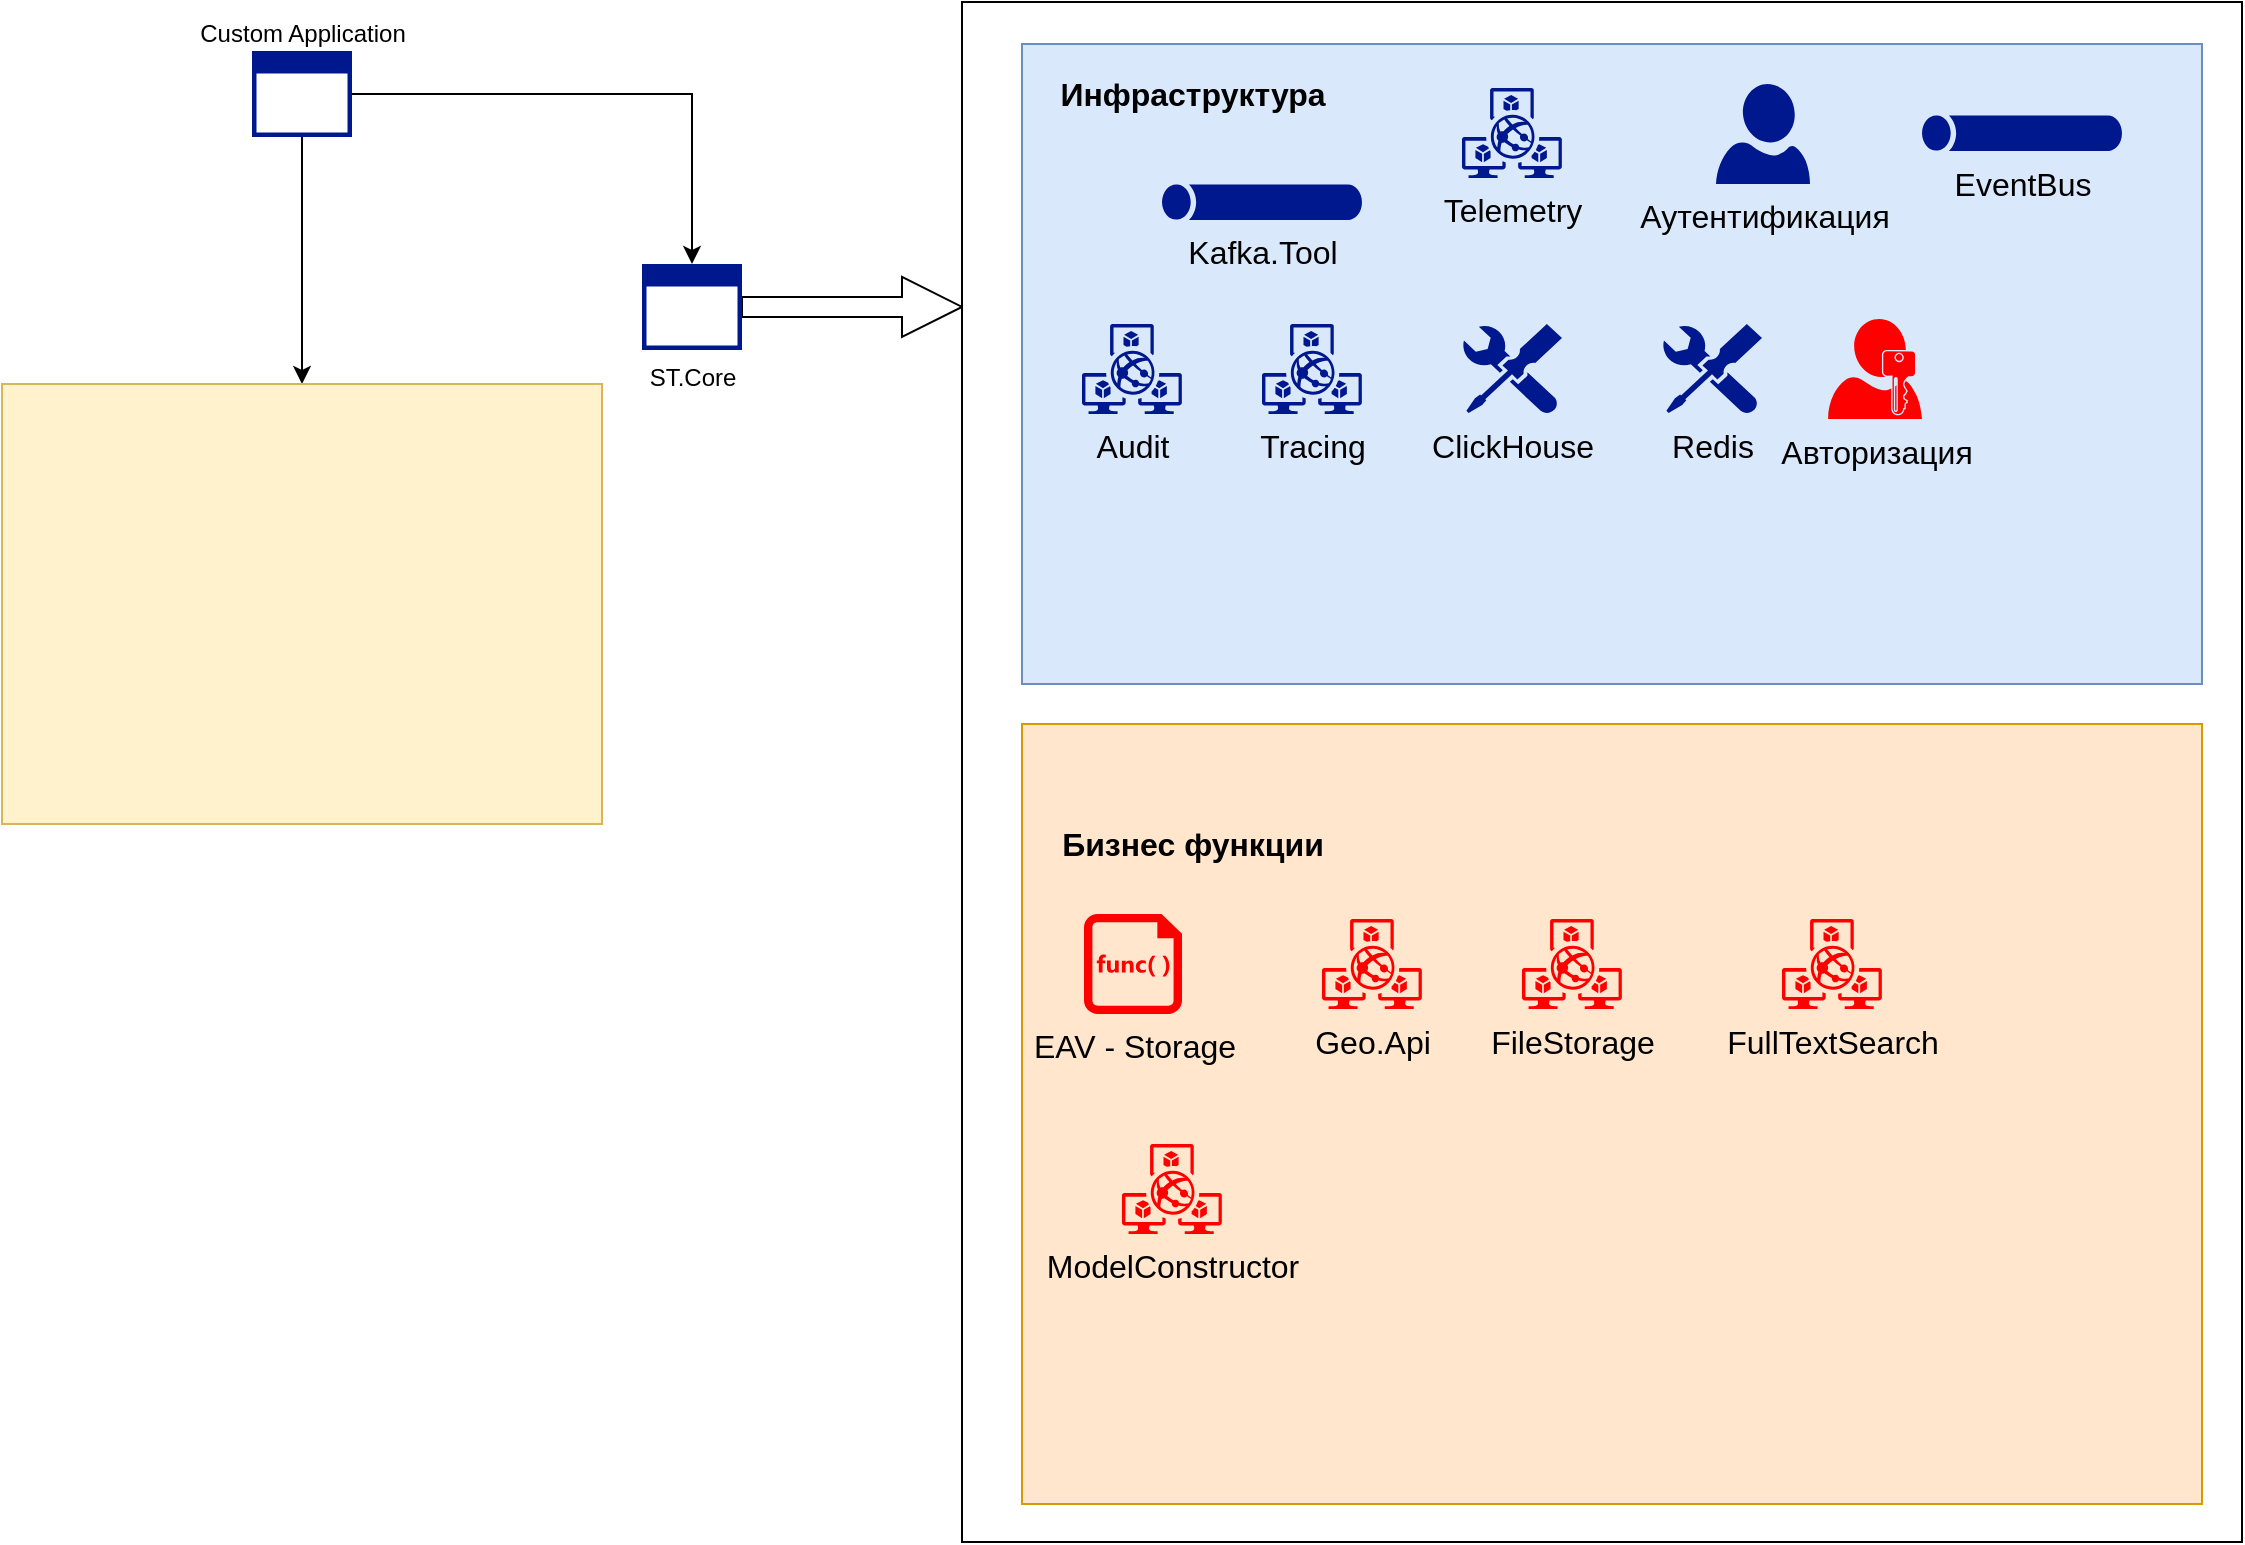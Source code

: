 <mxfile version="20.4.2" type="github">
  <diagram id="yJOoUweLw-0V0w7XS8lo" name="Страница 1">
    <mxGraphModel dx="1242" dy="801" grid="1" gridSize="10" guides="1" tooltips="1" connect="1" arrows="1" fold="1" page="1" pageScale="1" pageWidth="1169" pageHeight="827" math="0" shadow="0">
      <root>
        <mxCell id="0" />
        <mxCell id="1" parent="0" />
        <mxCell id="OESwW7p5iRFMz8p0lTYQ-4" style="edgeStyle=orthogonalEdgeStyle;rounded=0;orthogonalLoop=1;jettySize=auto;html=1;" edge="1" parent="1" source="OESwW7p5iRFMz8p0lTYQ-1" target="OESwW7p5iRFMz8p0lTYQ-2">
          <mxGeometry relative="1" as="geometry" />
        </mxCell>
        <mxCell id="OESwW7p5iRFMz8p0lTYQ-25" style="edgeStyle=orthogonalEdgeStyle;rounded=0;orthogonalLoop=1;jettySize=auto;html=1;fontSize=16;" edge="1" parent="1" source="OESwW7p5iRFMz8p0lTYQ-1" target="OESwW7p5iRFMz8p0lTYQ-24">
          <mxGeometry relative="1" as="geometry" />
        </mxCell>
        <mxCell id="OESwW7p5iRFMz8p0lTYQ-1" value="Custom Application" style="sketch=0;aspect=fixed;pointerEvents=1;shadow=0;dashed=0;html=1;strokeColor=none;labelPosition=center;verticalLabelPosition=top;verticalAlign=bottom;align=center;fillColor=#00188D;shape=mxgraph.mscae.enterprise.application_blank" vertex="1" parent="1">
          <mxGeometry x="145" y="53.5" width="50" height="43" as="geometry" />
        </mxCell>
        <mxCell id="OESwW7p5iRFMz8p0lTYQ-6" style="edgeStyle=orthogonalEdgeStyle;rounded=0;orthogonalLoop=1;jettySize=auto;html=1;entryX=0;entryY=0.198;entryDx=0;entryDy=0;entryPerimeter=0;shape=arrow;" edge="1" parent="1" source="OESwW7p5iRFMz8p0lTYQ-2" target="OESwW7p5iRFMz8p0lTYQ-3">
          <mxGeometry relative="1" as="geometry" />
        </mxCell>
        <mxCell id="OESwW7p5iRFMz8p0lTYQ-2" value="ST.Core" style="sketch=0;aspect=fixed;pointerEvents=1;shadow=0;dashed=0;html=1;strokeColor=none;labelPosition=center;verticalLabelPosition=bottom;verticalAlign=top;align=center;fillColor=#00188D;shape=mxgraph.mscae.enterprise.application_blank" vertex="1" parent="1">
          <mxGeometry x="340" y="160" width="50" height="43" as="geometry" />
        </mxCell>
        <mxCell id="OESwW7p5iRFMz8p0lTYQ-3" value="" style="rounded=0;whiteSpace=wrap;html=1;" vertex="1" parent="1">
          <mxGeometry x="500" y="29" width="640" height="770" as="geometry" />
        </mxCell>
        <mxCell id="OESwW7p5iRFMz8p0lTYQ-7" value="" style="rounded=0;whiteSpace=wrap;html=1;fillColor=#dae8fc;strokeColor=#6c8ebf;" vertex="1" parent="1">
          <mxGeometry x="530" y="50" width="590" height="320" as="geometry" />
        </mxCell>
        <mxCell id="OESwW7p5iRFMz8p0lTYQ-8" value="" style="rounded=0;whiteSpace=wrap;html=1;fillColor=#ffe6cc;strokeColor=#d79b00;" vertex="1" parent="1">
          <mxGeometry x="530" y="390" width="590" height="390" as="geometry" />
        </mxCell>
        <mxCell id="OESwW7p5iRFMz8p0lTYQ-9" value="Инфраструктура" style="text;strokeColor=none;fillColor=none;html=1;fontSize=16;fontStyle=1;verticalAlign=middle;align=center;" vertex="1" parent="1">
          <mxGeometry x="540" y="60" width="150" height="30" as="geometry" />
        </mxCell>
        <mxCell id="OESwW7p5iRFMz8p0lTYQ-10" value="Бизнес функции" style="text;strokeColor=none;fillColor=none;html=1;fontSize=16;fontStyle=1;verticalAlign=middle;align=center;" vertex="1" parent="1">
          <mxGeometry x="540" y="440" width="150" height="20" as="geometry" />
        </mxCell>
        <mxCell id="OESwW7p5iRFMz8p0lTYQ-11" value="Kafka.Tool" style="sketch=0;aspect=fixed;pointerEvents=1;shadow=0;dashed=0;html=1;strokeColor=none;labelPosition=center;verticalLabelPosition=bottom;verticalAlign=top;align=center;fillColor=#00188D;shape=mxgraph.mscae.general.tunnel;fontSize=16;" vertex="1" parent="1">
          <mxGeometry x="600" y="120" width="100" height="18" as="geometry" />
        </mxCell>
        <mxCell id="OESwW7p5iRFMz8p0lTYQ-12" value="Telemetry" style="sketch=0;aspect=fixed;pointerEvents=1;shadow=0;dashed=0;html=1;strokeColor=none;labelPosition=center;verticalLabelPosition=bottom;verticalAlign=top;align=center;fillColor=#00188D;shape=mxgraph.mscae.enterprise.pack;fontSize=16;" vertex="1" parent="1">
          <mxGeometry x="750" y="72" width="50" height="45" as="geometry" />
        </mxCell>
        <mxCell id="OESwW7p5iRFMz8p0lTYQ-14" value="Audit" style="sketch=0;aspect=fixed;pointerEvents=1;shadow=0;dashed=0;html=1;strokeColor=none;labelPosition=center;verticalLabelPosition=bottom;verticalAlign=top;align=center;fillColor=#00188D;shape=mxgraph.mscae.enterprise.pack;fontSize=16;" vertex="1" parent="1">
          <mxGeometry x="560" y="190" width="50" height="45" as="geometry" />
        </mxCell>
        <mxCell id="OESwW7p5iRFMz8p0lTYQ-15" value="EAV - Storage" style="sketch=0;aspect=fixed;pointerEvents=1;shadow=0;dashed=0;html=1;strokeColor=none;labelPosition=center;verticalLabelPosition=bottom;verticalAlign=top;align=center;fillColor=#FF0000;shape=mxgraph.mscae.enterprise.code_file;fontSize=16;" vertex="1" parent="1">
          <mxGeometry x="561" y="485" width="49" height="50" as="geometry" />
        </mxCell>
        <mxCell id="OESwW7p5iRFMz8p0lTYQ-16" value="Geo.Api" style="sketch=0;aspect=fixed;pointerEvents=1;shadow=0;dashed=0;html=1;strokeColor=none;labelPosition=center;verticalLabelPosition=bottom;verticalAlign=top;align=center;fillColor=#FF0000;shape=mxgraph.mscae.enterprise.pack;fontSize=16;" vertex="1" parent="1">
          <mxGeometry x="680" y="487.5" width="50" height="45" as="geometry" />
        </mxCell>
        <mxCell id="OESwW7p5iRFMz8p0lTYQ-17" value="Tracing" style="sketch=0;aspect=fixed;pointerEvents=1;shadow=0;dashed=0;html=1;strokeColor=none;labelPosition=center;verticalLabelPosition=bottom;verticalAlign=top;align=center;fillColor=#00188D;shape=mxgraph.mscae.enterprise.pack;fontSize=16;" vertex="1" parent="1">
          <mxGeometry x="650" y="190" width="50" height="45" as="geometry" />
        </mxCell>
        <mxCell id="OESwW7p5iRFMz8p0lTYQ-20" value="FileStorage" style="sketch=0;aspect=fixed;pointerEvents=1;shadow=0;dashed=0;html=1;strokeColor=none;labelPosition=center;verticalLabelPosition=bottom;verticalAlign=top;align=center;fillColor=#FF0000;shape=mxgraph.mscae.enterprise.pack;fontSize=16;" vertex="1" parent="1">
          <mxGeometry x="780" y="487.5" width="50" height="45" as="geometry" />
        </mxCell>
        <mxCell id="OESwW7p5iRFMz8p0lTYQ-21" value="ModelConstructor" style="sketch=0;aspect=fixed;pointerEvents=1;shadow=0;dashed=0;html=1;strokeColor=none;labelPosition=center;verticalLabelPosition=bottom;verticalAlign=top;align=center;fillColor=#FF0000;shape=mxgraph.mscae.enterprise.pack;fontSize=16;" vertex="1" parent="1">
          <mxGeometry x="580" y="600" width="50" height="45" as="geometry" />
        </mxCell>
        <mxCell id="OESwW7p5iRFMz8p0lTYQ-24" value="" style="rounded=0;whiteSpace=wrap;html=1;fontSize=16;fillColor=#fff2cc;strokeColor=#d6b656;" vertex="1" parent="1">
          <mxGeometry x="20" y="220" width="300" height="220" as="geometry" />
        </mxCell>
        <mxCell id="OESwW7p5iRFMz8p0lTYQ-27" value="EventBus" style="sketch=0;aspect=fixed;pointerEvents=1;shadow=0;dashed=0;html=1;strokeColor=none;labelPosition=center;verticalLabelPosition=bottom;verticalAlign=top;align=center;fillColor=#00188D;shape=mxgraph.mscae.general.tunnel;fontSize=16;" vertex="1" parent="1">
          <mxGeometry x="980" y="85.5" width="100" height="18" as="geometry" />
        </mxCell>
        <mxCell id="OESwW7p5iRFMz8p0lTYQ-28" value="FullTextSearch" style="sketch=0;aspect=fixed;pointerEvents=1;shadow=0;dashed=0;html=1;strokeColor=none;labelPosition=center;verticalLabelPosition=bottom;verticalAlign=top;align=center;fillColor=#FF0000;shape=mxgraph.mscae.enterprise.pack;fontSize=16;" vertex="1" parent="1">
          <mxGeometry x="910" y="487.5" width="50" height="45" as="geometry" />
        </mxCell>
        <mxCell id="OESwW7p5iRFMz8p0lTYQ-29" value="Авторизация" style="sketch=0;aspect=fixed;pointerEvents=1;shadow=0;dashed=0;html=1;strokeColor=none;labelPosition=center;verticalLabelPosition=bottom;verticalAlign=top;align=center;shape=mxgraph.mscae.enterprise.user_permissions;fillColor=#FF0000;fontSize=16;" vertex="1" parent="1">
          <mxGeometry x="933" y="187.5" width="47" height="50" as="geometry" />
        </mxCell>
        <mxCell id="OESwW7p5iRFMz8p0lTYQ-30" value="Аутентификация" style="sketch=0;aspect=fixed;pointerEvents=1;shadow=0;dashed=0;html=1;strokeColor=none;labelPosition=center;verticalLabelPosition=bottom;verticalAlign=top;align=center;fillColor=#00188D;shape=mxgraph.azure.user;fontSize=16;" vertex="1" parent="1">
          <mxGeometry x="877" y="70" width="47" height="50" as="geometry" />
        </mxCell>
        <mxCell id="OESwW7p5iRFMz8p0lTYQ-32" value="ClickHouse" style="sketch=0;aspect=fixed;pointerEvents=1;shadow=0;dashed=0;html=1;strokeColor=none;labelPosition=center;verticalLabelPosition=bottom;verticalAlign=top;align=center;fillColor=#00188D;shape=mxgraph.mscae.enterprise.tool;fontSize=16;" vertex="1" parent="1">
          <mxGeometry x="750" y="190" width="50" height="45" as="geometry" />
        </mxCell>
        <mxCell id="OESwW7p5iRFMz8p0lTYQ-33" value="Redis" style="sketch=0;aspect=fixed;pointerEvents=1;shadow=0;dashed=0;html=1;strokeColor=none;labelPosition=center;verticalLabelPosition=bottom;verticalAlign=top;align=center;fillColor=#00188D;shape=mxgraph.mscae.enterprise.tool;fontSize=16;" vertex="1" parent="1">
          <mxGeometry x="850" y="190" width="50" height="45" as="geometry" />
        </mxCell>
      </root>
    </mxGraphModel>
  </diagram>
</mxfile>
